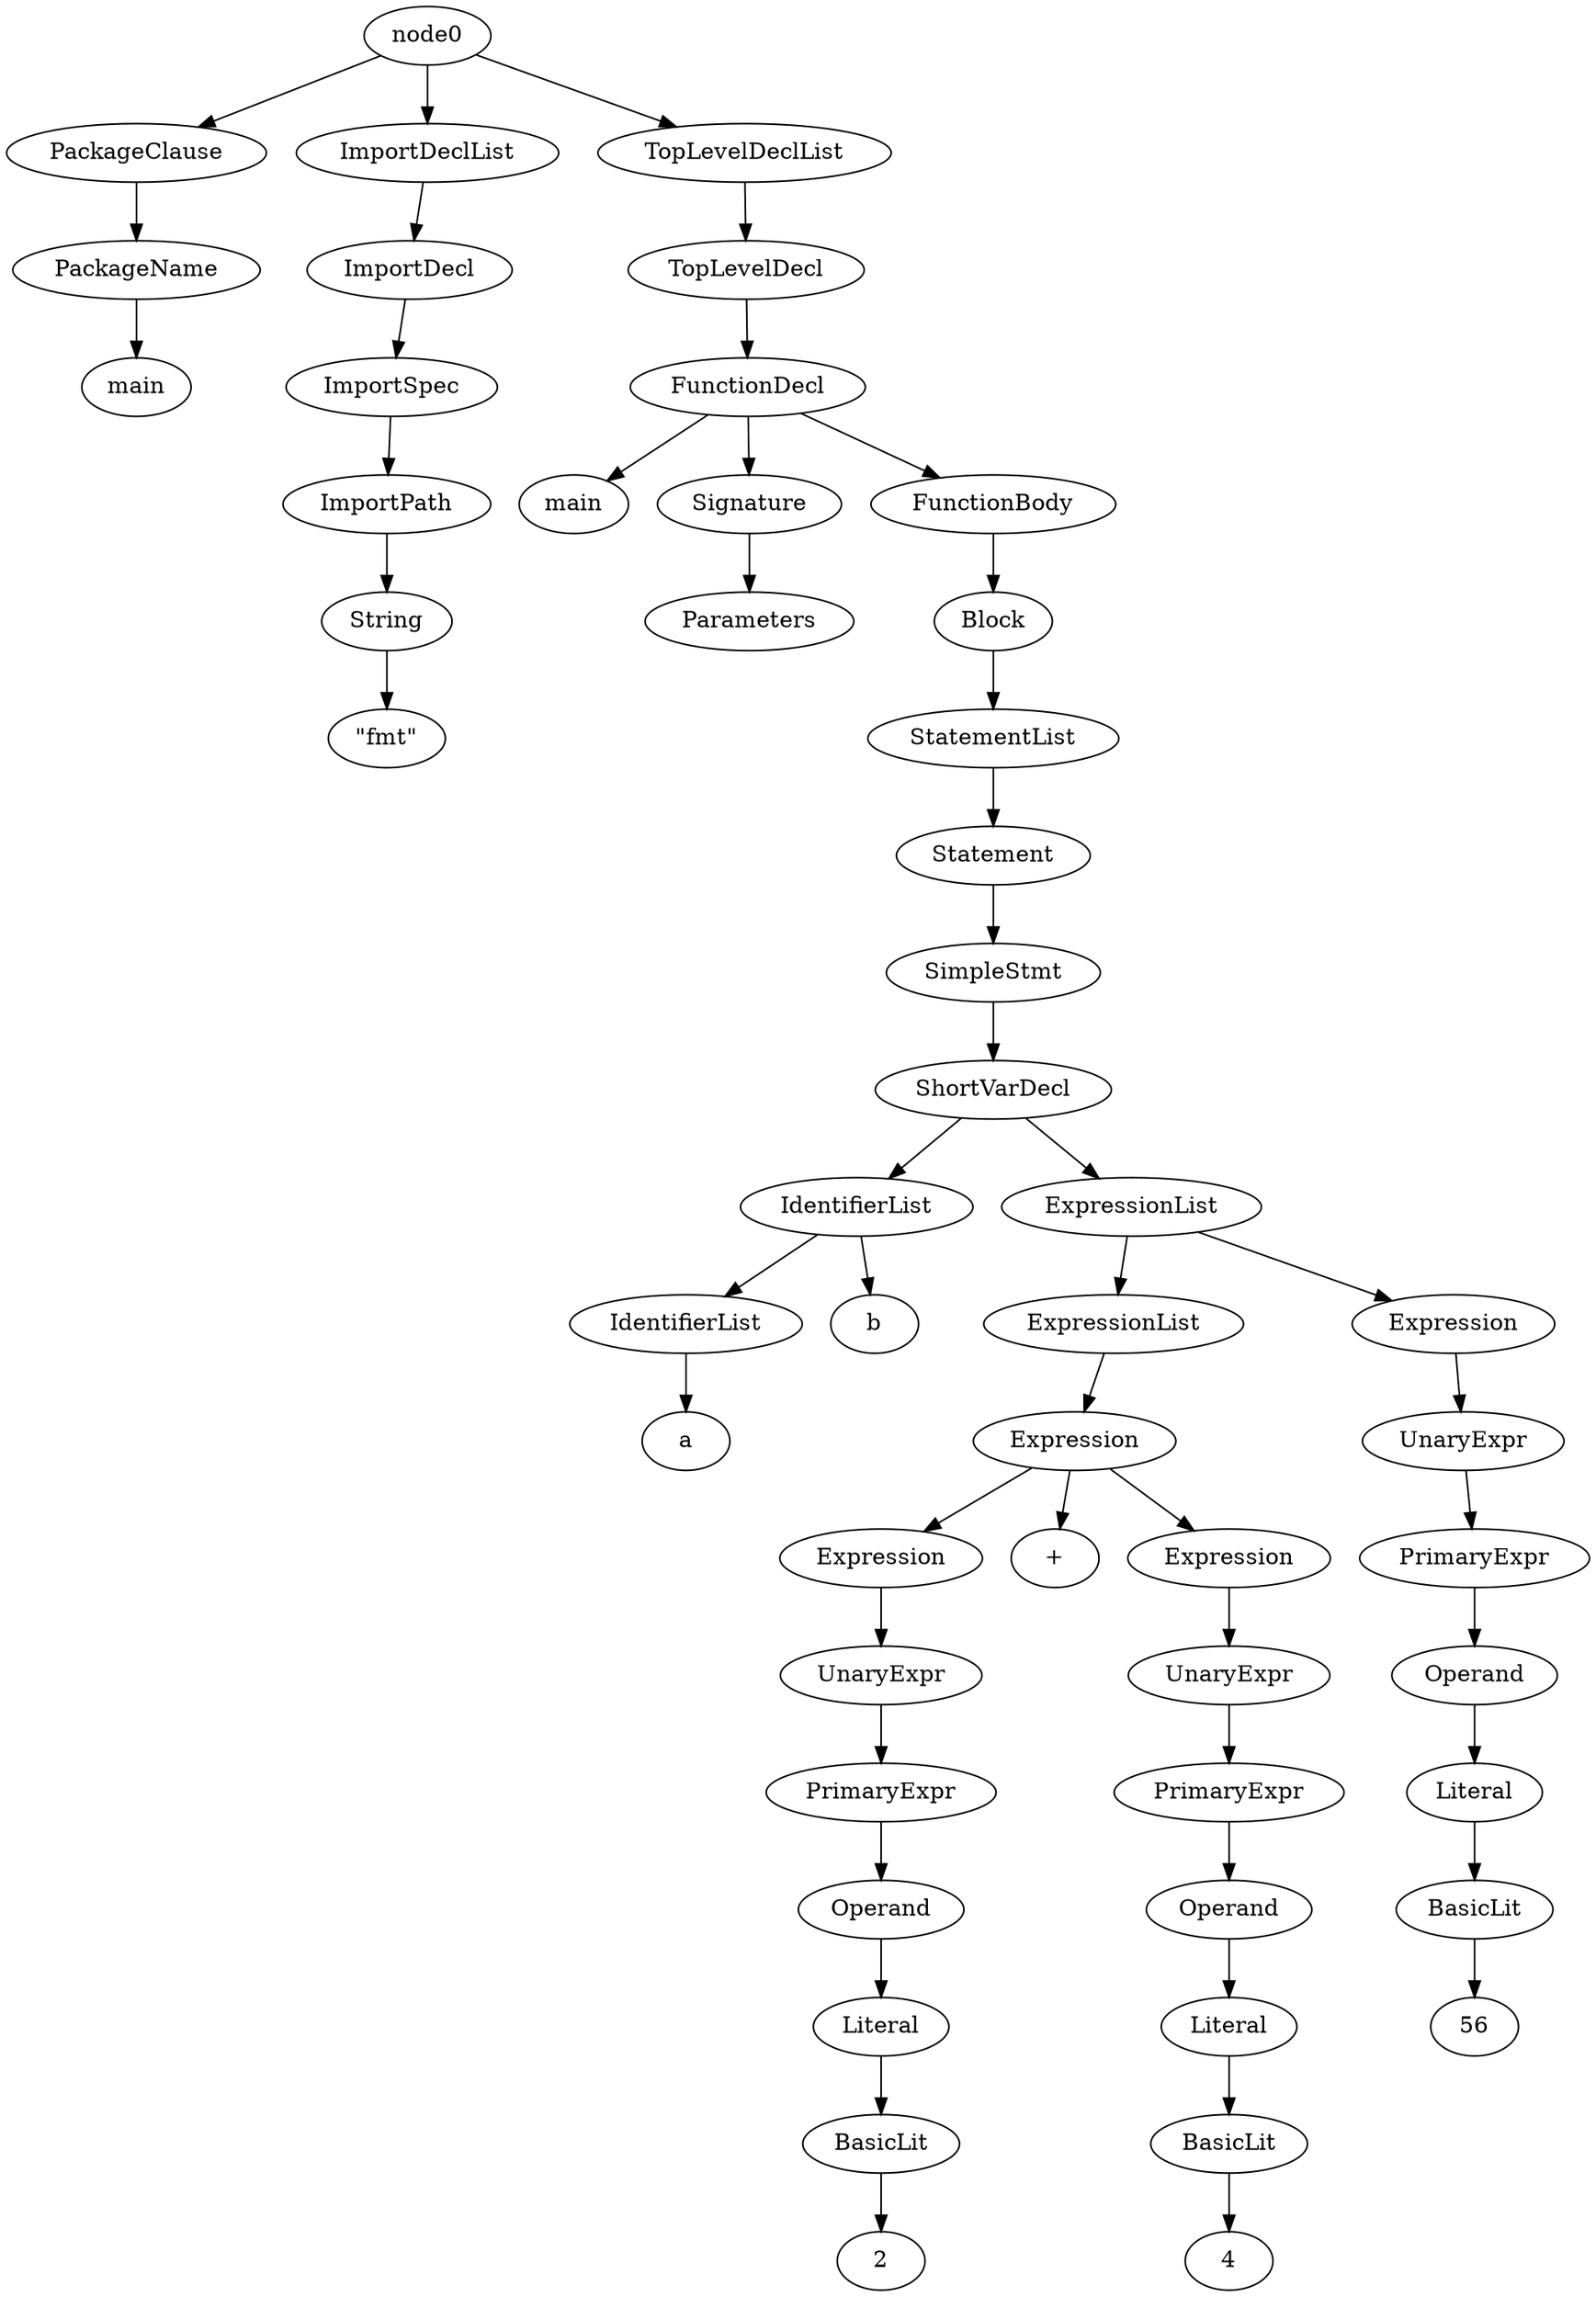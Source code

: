 digraph G {
node1[label="PackageClause"];
node2[label="PackageName"];
node3[label="main"];
node4[label="ImportDeclList"];
node5[label="ImportDecl"];
node6[label="ImportSpec"];
node7[label="ImportPath"];
node8[label="String"];
node9[label="\"fmt\""];
node10[label="TopLevelDeclList"];
node11[label="TopLevelDecl"];
node12[label="FunctionDecl"];
node13[label="main"];
node14[label="Signature"];
node15[label="Parameters"];
node16[label="FunctionBody"];
node17[label="Block"];
node18[label="StatementList"];
node19[label="Statement"];
node20[label="SimpleStmt"];
node21[label="ShortVarDecl"];
node22[label="IdentifierList"];
node23[label="IdentifierList"];
node24[label="a"];
node25[label="b"];
node26[label="ExpressionList"];
node27[label="ExpressionList"];
node28[label="Expression"];
node29[label="Expression"];
node30[label="UnaryExpr"];
node31[label="PrimaryExpr"];
node32[label="Operand"];
node33[label="Literal"];
node34[label="BasicLit"];
node35[label="2"];
node36[label="+"];
node37[label="Expression"];
node38[label="UnaryExpr"];
node39[label="PrimaryExpr"];
node40[label="Operand"];
node41[label="Literal"];
node42[label="BasicLit"];
node43[label="4"];
node44[label="Expression"];
node45[label="UnaryExpr"];
node46[label="PrimaryExpr"];
node47[label="Operand"];
node48[label="Literal"];
node49[label="BasicLit"];
node50[label="56"];


"node0"->"node1";
"node1"->"node2";
"node2"->"node3";
"node0"->"node4";
"node4"->"node5";
"node5"->"node6";
"node6"->"node7";
"node7"->"node8";
"node8"->"node9";
"node0"->"node10";
"node10"->"node11";
"node11"->"node12";
"node12"->"node13";
"node12"->"node14";
"node14"->"node15";
"node12"->"node16";
"node16"->"node17";
"node17"->"node18";
"node18"->"node19";
"node19"->"node20";
"node20"->"node21";
"node21"->"node22";
"node22"->"node23";
"node23"->"node24";
"node22"->"node25";
"node21"->"node26";
"node26"->"node27";
"node27"->"node28";
"node28"->"node29";
"node29"->"node30";
"node30"->"node31";
"node31"->"node32";
"node32"->"node33";
"node33"->"node34";
"node34"->"node35";
"node28"->"node36";
"node28"->"node37";
"node37"->"node38";
"node38"->"node39";
"node39"->"node40";
"node40"->"node41";
"node41"->"node42";
"node42"->"node43";
"node26"->"node44";
"node44"->"node45";
"node45"->"node46";
"node46"->"node47";
"node47"->"node48";
"node48"->"node49";
"node49"->"node50";

}
